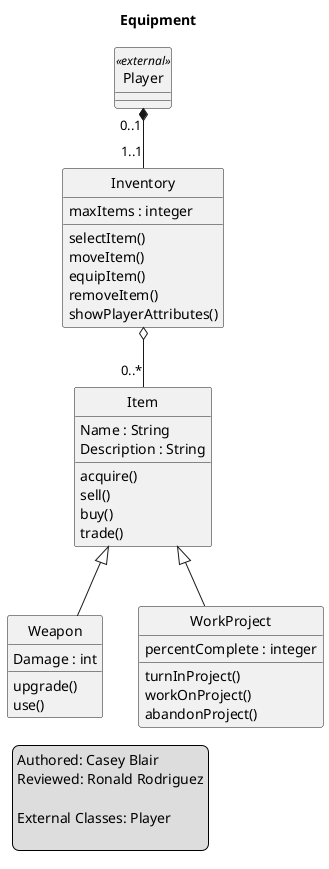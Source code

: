 @startuml

title Equipment
hide circles

legend left
	Authored: Casey Blair
	Reviewed: Ronald Rodriguez

	External Classes: Player

endlegend
class Player <<external>>

class Inventory {
selectItem()
moveItem()
equipItem()
removeItem()
showPlayerAttributes()
maxItems : integer
}

class Item{
acquire()
sell()
buy()
trade()
Name : String
Description : String
}

class Weapon{
upgrade()
use()
Damage : int
}

class WorkProject{
turnInProject()
workOnProject()
abandonProject()
percentComplete : integer
}


Player "0..1" *-- "1..1" Inventory
Inventory o-- "0..*" Item
Item <|-- Weapon
Item <|-- WorkProject

@enduml
